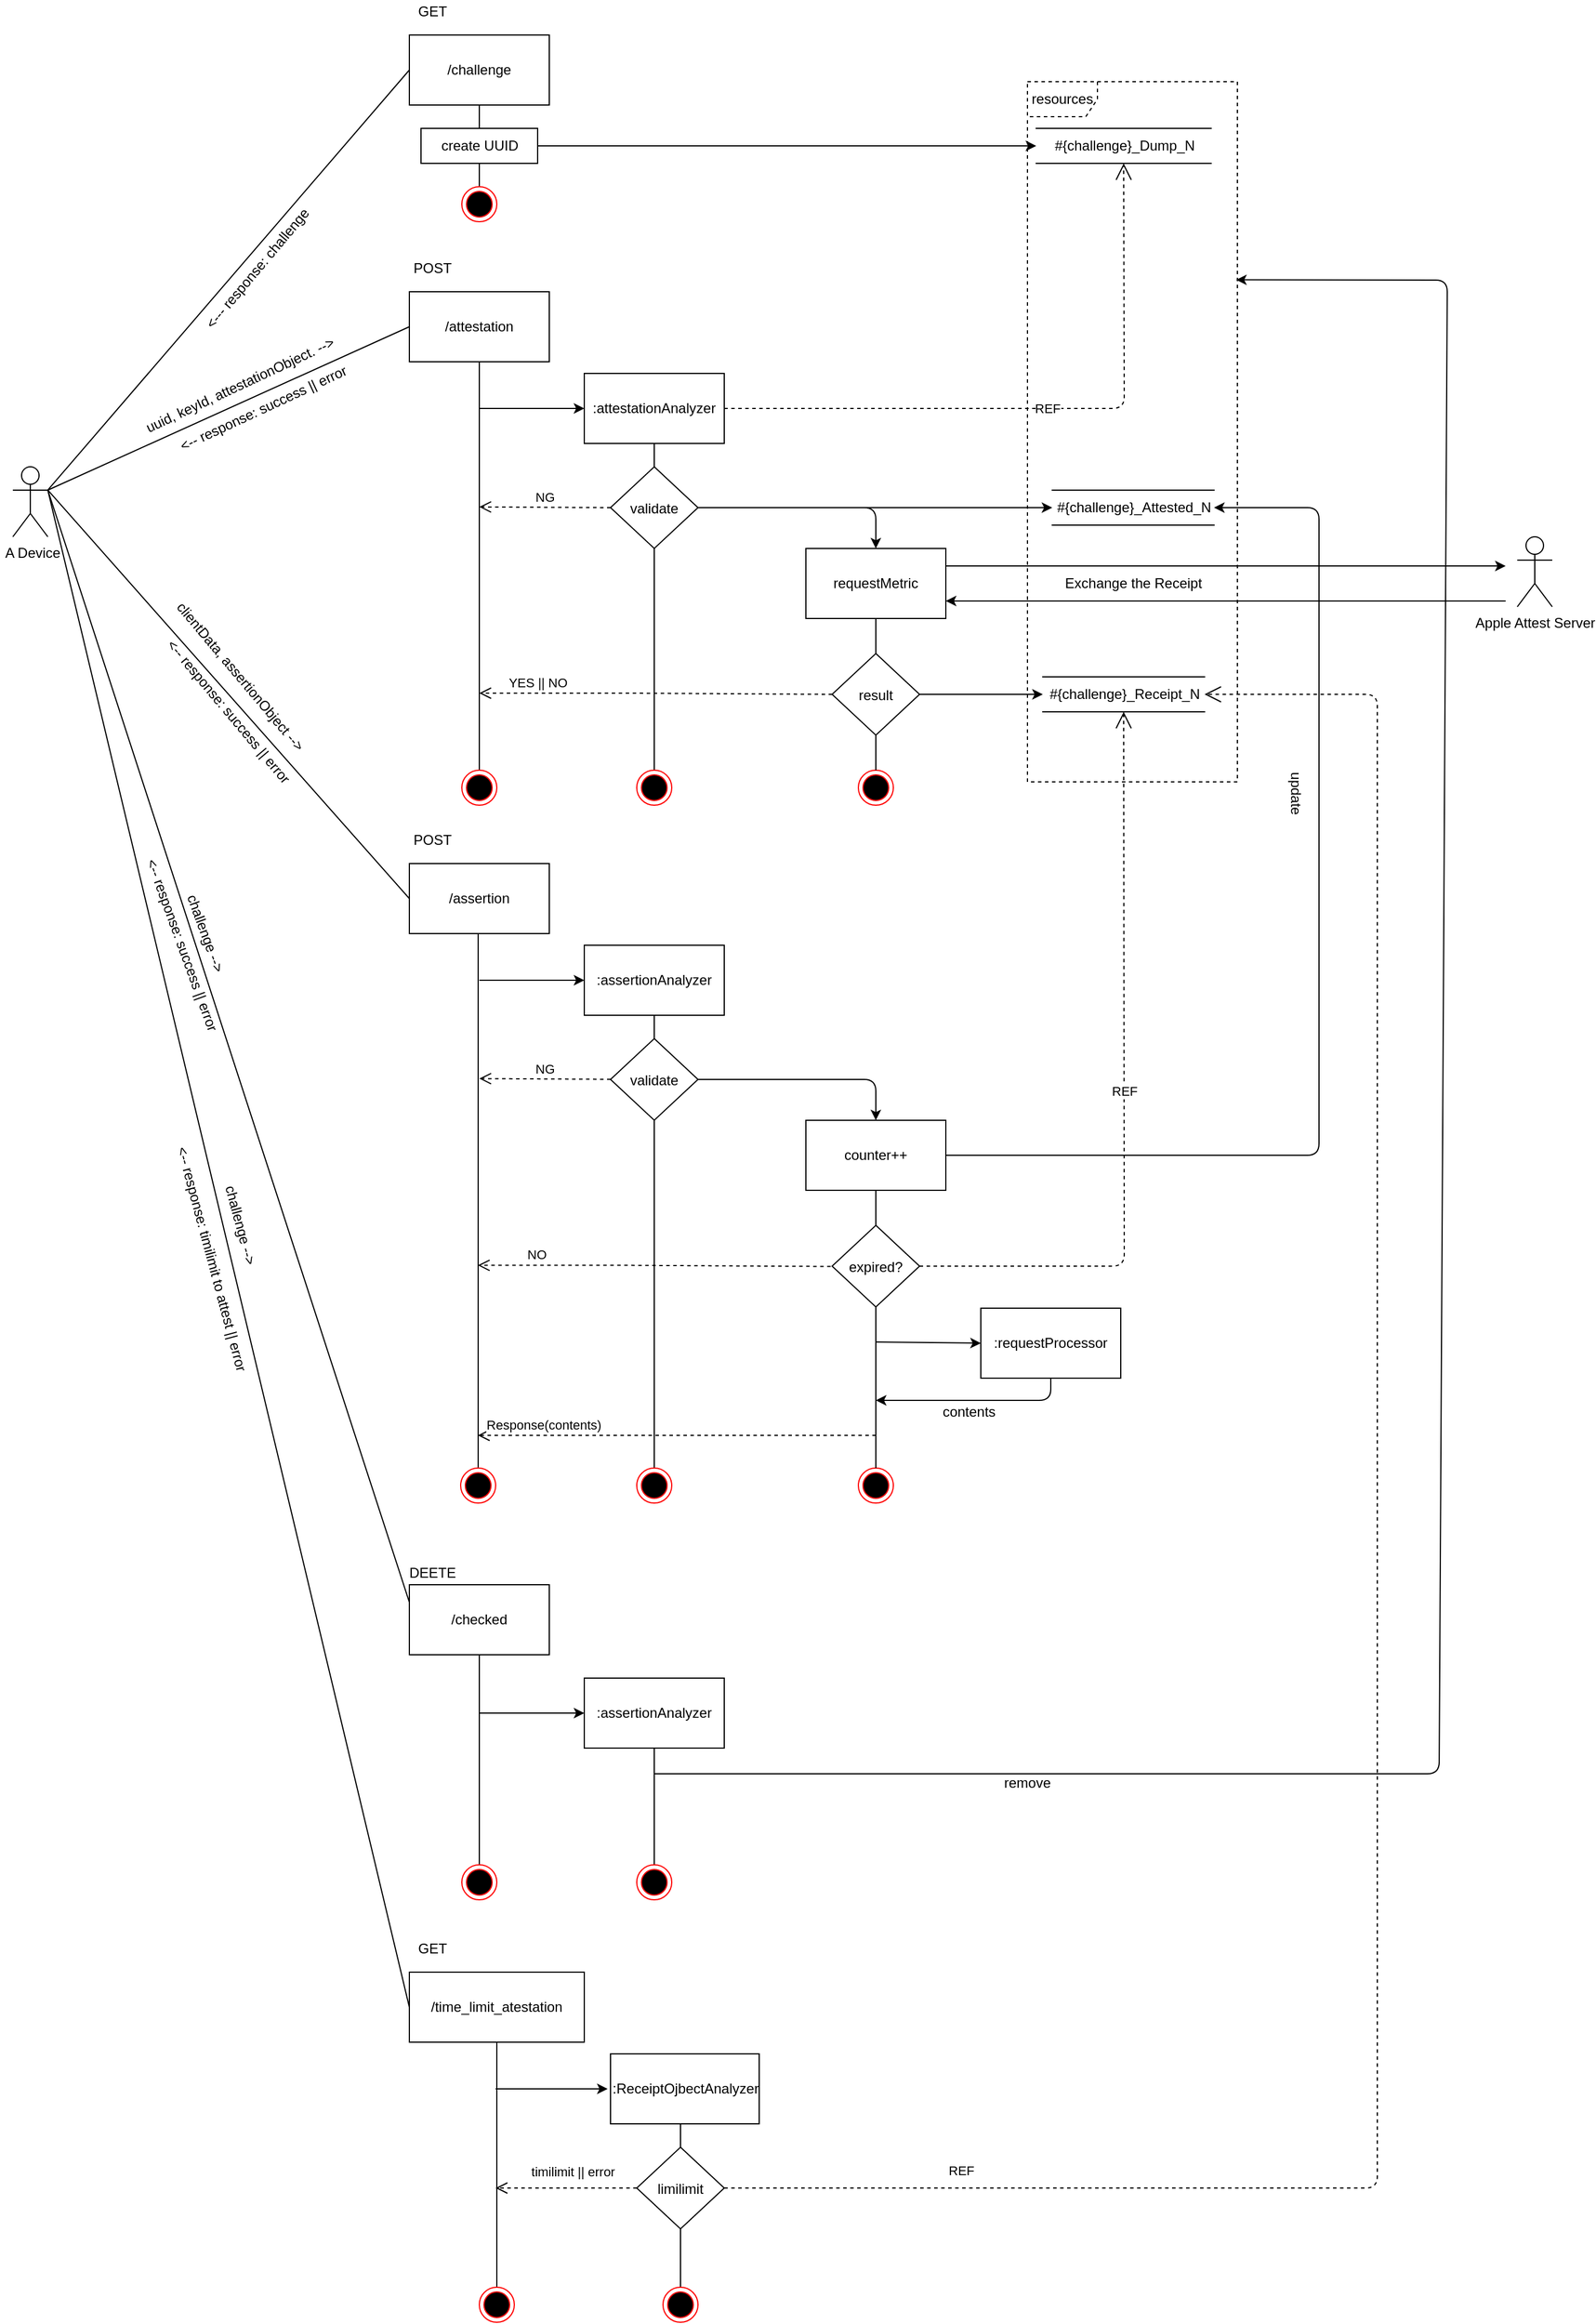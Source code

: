 <mxfile version="13.9.5" type="device"><diagram id="xeEdZKlWWGyRhpcjdb79" name="ページ1"><mxGraphModel dx="1132" dy="678" grid="1" gridSize="10" guides="1" tooltips="1" connect="1" arrows="1" fold="1" page="1" pageScale="1" pageWidth="827" pageHeight="1169" math="0" shadow="0"><root><mxCell id="0"/><mxCell id="1" parent="0"/><mxCell id="tPwSrdJaI9bUuFPpm5t1-88" value="resources" style="shape=umlFrame;whiteSpace=wrap;html=1;dashed=1;" parent="1" vertex="1"><mxGeometry x="900" y="110" width="180" height="600" as="geometry"/></mxCell><mxCell id="tPwSrdJaI9bUuFPpm5t1-20" value="" style="endArrow=none;html=1;" parent="1" edge="1"><mxGeometry width="50" height="50" relative="1" as="geometry"><mxPoint x="430" y="200" as="sourcePoint"/><mxPoint x="430" y="130" as="targetPoint"/></mxGeometry></mxCell><mxCell id="tPwSrdJaI9bUuFPpm5t1-1" value="/challenge" style="rounded=0;whiteSpace=wrap;html=1;" parent="1" vertex="1"><mxGeometry x="370" y="70" width="120" height="60" as="geometry"/></mxCell><mxCell id="tPwSrdJaI9bUuFPpm5t1-2" value="&amp;nbsp;A Device" style="shape=umlActor;verticalLabelPosition=bottom;verticalAlign=top;html=1;outlineConnect=0;" parent="1" vertex="1"><mxGeometry x="30" y="440" width="30" height="60" as="geometry"/></mxCell><mxCell id="tPwSrdJaI9bUuFPpm5t1-5" value="/attestation" style="rounded=0;whiteSpace=wrap;html=1;" parent="1" vertex="1"><mxGeometry x="370" y="290" width="120" height="60" as="geometry"/></mxCell><mxCell id="tPwSrdJaI9bUuFPpm5t1-6" value="/assertion" style="rounded=0;whiteSpace=wrap;html=1;" parent="1" vertex="1"><mxGeometry x="370" y="780" width="120" height="60" as="geometry"/></mxCell><mxCell id="tPwSrdJaI9bUuFPpm5t1-7" value="/checked" style="rounded=0;whiteSpace=wrap;html=1;" parent="1" vertex="1"><mxGeometry x="370" y="1398" width="120" height="60" as="geometry"/></mxCell><mxCell id="tPwSrdJaI9bUuFPpm5t1-9" value="" style="endArrow=none;html=1;exitX=1;exitY=0.333;exitDx=0;exitDy=0;exitPerimeter=0;entryX=0;entryY=0.5;entryDx=0;entryDy=0;" parent="1" source="tPwSrdJaI9bUuFPpm5t1-2" target="tPwSrdJaI9bUuFPpm5t1-1" edge="1"><mxGeometry width="50" height="50" relative="1" as="geometry"><mxPoint x="100" y="240" as="sourcePoint"/><mxPoint x="150" y="190" as="targetPoint"/></mxGeometry></mxCell><mxCell id="tPwSrdJaI9bUuFPpm5t1-10" value="" style="endArrow=none;html=1;entryX=0;entryY=0.5;entryDx=0;entryDy=0;" parent="1" target="tPwSrdJaI9bUuFPpm5t1-5" edge="1"><mxGeometry width="50" height="50" relative="1" as="geometry"><mxPoint x="60" y="460" as="sourcePoint"/><mxPoint x="220" y="80" as="targetPoint"/></mxGeometry></mxCell><mxCell id="tPwSrdJaI9bUuFPpm5t1-11" value="" style="endArrow=none;html=1;entryX=0;entryY=0.5;entryDx=0;entryDy=0;exitX=1;exitY=0.333;exitDx=0;exitDy=0;exitPerimeter=0;" parent="1" source="tPwSrdJaI9bUuFPpm5t1-2" target="tPwSrdJaI9bUuFPpm5t1-6" edge="1"><mxGeometry width="50" height="50" relative="1" as="geometry"><mxPoint x="80" y="250" as="sourcePoint"/><mxPoint x="220" y="290" as="targetPoint"/></mxGeometry></mxCell><mxCell id="tPwSrdJaI9bUuFPpm5t1-12" value="" style="endArrow=none;html=1;entryX=0;entryY=0.25;entryDx=0;entryDy=0;" parent="1" target="tPwSrdJaI9bUuFPpm5t1-7" edge="1"><mxGeometry width="50" height="50" relative="1" as="geometry"><mxPoint x="60" y="460" as="sourcePoint"/><mxPoint x="220" y="530" as="targetPoint"/></mxGeometry></mxCell><mxCell id="tPwSrdJaI9bUuFPpm5t1-13" value="GET" style="text;html=1;strokeColor=none;fillColor=none;align=center;verticalAlign=middle;whiteSpace=wrap;rounded=0;" parent="1" vertex="1"><mxGeometry x="370" y="40" width="40" height="20" as="geometry"/></mxCell><mxCell id="tPwSrdJaI9bUuFPpm5t1-14" value="POST" style="text;html=1;strokeColor=none;fillColor=none;align=center;verticalAlign=middle;whiteSpace=wrap;rounded=0;" parent="1" vertex="1"><mxGeometry x="370" y="260" width="40" height="20" as="geometry"/></mxCell><mxCell id="tPwSrdJaI9bUuFPpm5t1-15" value="POST" style="text;html=1;strokeColor=none;fillColor=none;align=center;verticalAlign=middle;whiteSpace=wrap;rounded=0;" parent="1" vertex="1"><mxGeometry x="370" y="750" width="40" height="20" as="geometry"/></mxCell><mxCell id="tPwSrdJaI9bUuFPpm5t1-16" value="DEETE&lt;br&gt;" style="text;html=1;strokeColor=none;fillColor=none;align=center;verticalAlign=middle;whiteSpace=wrap;rounded=0;" parent="1" vertex="1"><mxGeometry x="370" y="1378" width="40" height="20" as="geometry"/></mxCell><mxCell id="tPwSrdJaI9bUuFPpm5t1-17" value="#{challenge}_Dump_N" style="html=1;dashed=0;whitespace=wrap;shape=partialRectangle;right=0;left=0;" parent="1" vertex="1"><mxGeometry x="907.5" y="150" width="150" height="30" as="geometry"/></mxCell><mxCell id="tPwSrdJaI9bUuFPpm5t1-18" value="create UUID" style="html=1;dashed=0;whitespace=wrap;" parent="1" vertex="1"><mxGeometry x="380" y="150" width="100" height="30" as="geometry"/></mxCell><mxCell id="tPwSrdJaI9bUuFPpm5t1-19" value="" style="endArrow=classic;html=1;entryX=0;entryY=0.5;entryDx=0;entryDy=0;exitX=1;exitY=0.5;exitDx=0;exitDy=0;" parent="1" source="tPwSrdJaI9bUuFPpm5t1-18" target="tPwSrdJaI9bUuFPpm5t1-17" edge="1"><mxGeometry width="50" height="50" relative="1" as="geometry"><mxPoint x="480" y="180" as="sourcePoint"/><mxPoint x="530" y="130" as="targetPoint"/></mxGeometry></mxCell><mxCell id="tPwSrdJaI9bUuFPpm5t1-22" value="&amp;lt;--- response: challenge" style="text;html=1;strokeColor=none;fillColor=none;align=center;verticalAlign=middle;whiteSpace=wrap;rounded=0;rotation=-50;" parent="1" vertex="1"><mxGeometry x="170" y="260" width="140" height="20" as="geometry"/></mxCell><mxCell id="tPwSrdJaI9bUuFPpm5t1-23" value="uuid, keyId, attestationObject. --&amp;gt;" style="text;html=1;strokeColor=none;fillColor=none;align=center;verticalAlign=middle;whiteSpace=wrap;rounded=0;rotation=-25;" parent="1" vertex="1"><mxGeometry x="130" y="360" width="190" height="20" as="geometry"/></mxCell><mxCell id="tPwSrdJaI9bUuFPpm5t1-24" value="" style="endArrow=none;html=1;exitX=0.5;exitY=0;exitDx=0;exitDy=0;" parent="1" source="tPwSrdJaI9bUuFPpm5t1-33" edge="1"><mxGeometry width="50" height="50" relative="1" as="geometry"><mxPoint x="430" y="550" as="sourcePoint"/><mxPoint x="430" y="350.0" as="targetPoint"/></mxGeometry></mxCell><mxCell id="tPwSrdJaI9bUuFPpm5t1-28" value=":attestationAnalyzer" style="rounded=0;whiteSpace=wrap;html=1;" parent="1" vertex="1"><mxGeometry x="520" y="360" width="120" height="60" as="geometry"/></mxCell><mxCell id="tPwSrdJaI9bUuFPpm5t1-29" value="" style="endArrow=none;html=1;exitX=0.5;exitY=0;exitDx=0;exitDy=0;" parent="1" source="tPwSrdJaI9bUuFPpm5t1-34" edge="1"><mxGeometry width="50" height="50" relative="1" as="geometry"><mxPoint x="580" y="450" as="sourcePoint"/><mxPoint x="580" y="420" as="targetPoint"/></mxGeometry></mxCell><mxCell id="tPwSrdJaI9bUuFPpm5t1-32" value="" style="ellipse;html=1;shape=endState;fillColor=#000000;strokeColor=#ff0000;" parent="1" vertex="1"><mxGeometry x="415" y="200" width="30" height="30" as="geometry"/></mxCell><mxCell id="tPwSrdJaI9bUuFPpm5t1-33" value="" style="ellipse;html=1;shape=endState;fillColor=#000000;strokeColor=#ff0000;" parent="1" vertex="1"><mxGeometry x="415" y="700" width="30" height="30" as="geometry"/></mxCell><mxCell id="tPwSrdJaI9bUuFPpm5t1-34" value="" style="ellipse;html=1;shape=endState;fillColor=#000000;strokeColor=#ff0000;" parent="1" vertex="1"><mxGeometry x="565" y="700" width="30" height="30" as="geometry"/></mxCell><mxCell id="tPwSrdJaI9bUuFPpm5t1-35" value="" style="endArrow=classic;html=1;entryX=0;entryY=0.5;entryDx=0;entryDy=0;" parent="1" target="tPwSrdJaI9bUuFPpm5t1-28" edge="1"><mxGeometry width="50" height="50" relative="1" as="geometry"><mxPoint x="430" y="390" as="sourcePoint"/><mxPoint x="510" y="470" as="targetPoint"/></mxGeometry></mxCell><mxCell id="tPwSrdJaI9bUuFPpm5t1-37" value="NG" style="html=1;verticalAlign=bottom;endArrow=open;dashed=1;endSize=8;exitX=0;exitY=0.5;exitDx=0;exitDy=0;" parent="1" source="tPwSrdJaI9bUuFPpm5t1-39" edge="1"><mxGeometry relative="1" as="geometry"><mxPoint x="520" y="474.41" as="sourcePoint"/><mxPoint x="430" y="474.41" as="targetPoint"/></mxGeometry></mxCell><mxCell id="tPwSrdJaI9bUuFPpm5t1-38" value="&amp;lt;-- response: success || error" style="text;html=1;strokeColor=none;fillColor=none;align=center;verticalAlign=middle;whiteSpace=wrap;rounded=0;rotation=-25;" parent="1" vertex="1"><mxGeometry x="150" y="380" width="190" height="20" as="geometry"/></mxCell><mxCell id="tPwSrdJaI9bUuFPpm5t1-39" value="validate" style="rhombus;" parent="1" vertex="1"><mxGeometry x="542.5" y="440" width="75" height="70" as="geometry"/></mxCell><mxCell id="tPwSrdJaI9bUuFPpm5t1-40" value="" style="endArrow=classic;html=1;entryX=0;entryY=0.5;entryDx=0;entryDy=0;exitX=1;exitY=0.5;exitDx=0;exitDy=0;" parent="1" target="tPwSrdJaI9bUuFPpm5t1-41" edge="1"><mxGeometry width="50" height="50" relative="1" as="geometry"><mxPoint x="617.5" y="475.0" as="sourcePoint"/><mxPoint x="667.5" y="440" as="targetPoint"/></mxGeometry></mxCell><mxCell id="tPwSrdJaI9bUuFPpm5t1-41" value="#{challenge}_Attested_N" style="html=1;dashed=0;whitespace=wrap;shape=partialRectangle;right=0;left=0;" parent="1" vertex="1"><mxGeometry x="921.25" y="460" width="138.75" height="30" as="geometry"/></mxCell><mxCell id="tPwSrdJaI9bUuFPpm5t1-42" value="REF" style="endArrow=open;endSize=12;dashed=1;html=1;entryX=0.5;entryY=1;entryDx=0;entryDy=0;" parent="1" target="tPwSrdJaI9bUuFPpm5t1-17" edge="1"><mxGeometry width="160" relative="1" as="geometry"><mxPoint x="640" y="390" as="sourcePoint"/><mxPoint x="800" y="390" as="targetPoint"/><Array as="points"><mxPoint x="660" y="390"/><mxPoint x="983" y="390"/></Array></mxGeometry></mxCell><mxCell id="tPwSrdJaI9bUuFPpm5t1-43" value="YES || NO" style="html=1;verticalAlign=bottom;endArrow=open;dashed=1;endSize=8;exitX=0;exitY=0.5;exitDx=0;exitDy=0;" parent="1" source="tPwSrdJaI9bUuFPpm5t1-44" edge="1"><mxGeometry x="0.669" relative="1" as="geometry"><mxPoint x="750" y="634.41" as="sourcePoint"/><mxPoint x="430" y="634" as="targetPoint"/><Array as="points"><mxPoint x="560" y="634"/></Array><mxPoint as="offset"/></mxGeometry></mxCell><mxCell id="tPwSrdJaI9bUuFPpm5t1-45" value="" style="endArrow=classic;html=1;entryX=0;entryY=0.5;entryDx=0;entryDy=0;exitX=1;exitY=0.5;exitDx=0;exitDy=0;" parent="1" source="tPwSrdJaI9bUuFPpm5t1-44" target="tPwSrdJaI9bUuFPpm5t1-46" edge="1"><mxGeometry width="50" height="50" relative="1" as="geometry"><mxPoint x="578.75" y="595" as="sourcePoint"/><mxPoint x="628.75" y="560" as="targetPoint"/></mxGeometry></mxCell><mxCell id="tPwSrdJaI9bUuFPpm5t1-46" value="#{challenge}_Receipt_N" style="html=1;dashed=0;whitespace=wrap;shape=partialRectangle;right=0;left=0;" parent="1" vertex="1"><mxGeometry x="913.13" y="620" width="138.75" height="30" as="geometry"/></mxCell><mxCell id="tPwSrdJaI9bUuFPpm5t1-47" value="requestMetric" style="rounded=0;whiteSpace=wrap;html=1;" parent="1" vertex="1"><mxGeometry x="710" y="510" width="120" height="60" as="geometry"/></mxCell><mxCell id="tPwSrdJaI9bUuFPpm5t1-48" value="" style="endArrow=none;html=1;exitX=0.5;exitY=0;exitDx=0;exitDy=0;" parent="1" source="tPwSrdJaI9bUuFPpm5t1-44" edge="1"><mxGeometry width="50" height="50" relative="1" as="geometry"><mxPoint x="770" y="600" as="sourcePoint"/><mxPoint x="770" y="570" as="targetPoint"/></mxGeometry></mxCell><mxCell id="tPwSrdJaI9bUuFPpm5t1-49" value="" style="ellipse;html=1;shape=endState;fillColor=#000000;strokeColor=#ff0000;" parent="1" vertex="1"><mxGeometry x="755" y="700" width="30" height="30" as="geometry"/></mxCell><mxCell id="tPwSrdJaI9bUuFPpm5t1-44" value="result" style="rhombus;" parent="1" vertex="1"><mxGeometry x="732.5" y="600" width="75" height="70" as="geometry"/></mxCell><mxCell id="tPwSrdJaI9bUuFPpm5t1-50" value="" style="endArrow=none;html=1;exitX=0.5;exitY=0;exitDx=0;exitDy=0;" parent="1" source="tPwSrdJaI9bUuFPpm5t1-49" target="tPwSrdJaI9bUuFPpm5t1-44" edge="1"><mxGeometry width="50" height="50" relative="1" as="geometry"><mxPoint x="770" y="950" as="sourcePoint"/><mxPoint x="770" y="570" as="targetPoint"/></mxGeometry></mxCell><mxCell id="tPwSrdJaI9bUuFPpm5t1-52" value="" style="endArrow=classic;html=1;entryX=0.5;entryY=0;entryDx=0;entryDy=0;exitX=1;exitY=0.5;exitDx=0;exitDy=0;" parent="1" source="tPwSrdJaI9bUuFPpm5t1-39" target="tPwSrdJaI9bUuFPpm5t1-47" edge="1"><mxGeometry width="50" height="50" relative="1" as="geometry"><mxPoint x="627.5" y="485" as="sourcePoint"/><mxPoint x="970" y="485" as="targetPoint"/><Array as="points"><mxPoint x="770" y="475"/></Array></mxGeometry></mxCell><mxCell id="tPwSrdJaI9bUuFPpm5t1-54" value="clientData, assertionObject --&amp;gt;" style="text;html=1;strokeColor=none;fillColor=none;align=center;verticalAlign=middle;whiteSpace=wrap;rounded=0;rotation=50;" parent="1" vertex="1"><mxGeometry x="130" y="610" width="190" height="20" as="geometry"/></mxCell><mxCell id="tPwSrdJaI9bUuFPpm5t1-55" value="&amp;lt;-- response: success || error" style="text;html=1;strokeColor=none;fillColor=none;align=center;verticalAlign=middle;whiteSpace=wrap;rounded=0;rotation=50;" parent="1" vertex="1"><mxGeometry x="120" y="640" width="190" height="20" as="geometry"/></mxCell><mxCell id="tPwSrdJaI9bUuFPpm5t1-57" value="&amp;lt;-- response: success || error" style="text;html=1;strokeColor=none;fillColor=none;align=center;verticalAlign=middle;whiteSpace=wrap;rounded=0;rotation=70;" parent="1" vertex="1"><mxGeometry x="80" y="840" width="190" height="20" as="geometry"/></mxCell><mxCell id="tPwSrdJaI9bUuFPpm5t1-58" value="challenge --&amp;gt;&lt;br&gt;" style="text;html=1;strokeColor=none;fillColor=none;align=center;verticalAlign=middle;whiteSpace=wrap;rounded=0;rotation=70;" parent="1" vertex="1"><mxGeometry x="150" y="830" width="90" height="20" as="geometry"/></mxCell><mxCell id="tPwSrdJaI9bUuFPpm5t1-59" value="" style="endArrow=none;html=1;exitX=0.5;exitY=0;exitDx=0;exitDy=0;" parent="1" source="tPwSrdJaI9bUuFPpm5t1-60" edge="1"><mxGeometry width="50" height="50" relative="1" as="geometry"><mxPoint x="429" y="1040" as="sourcePoint"/><mxPoint x="429.0" y="840" as="targetPoint"/></mxGeometry></mxCell><mxCell id="tPwSrdJaI9bUuFPpm5t1-60" value="" style="ellipse;html=1;shape=endState;fillColor=#000000;strokeColor=#ff0000;" parent="1" vertex="1"><mxGeometry x="414" y="1298" width="30" height="30" as="geometry"/></mxCell><mxCell id="tPwSrdJaI9bUuFPpm5t1-61" value="" style="endArrow=classic;html=1;entryX=0;entryY=0.5;entryDx=0;entryDy=0;" parent="1" target="tPwSrdJaI9bUuFPpm5t1-62" edge="1"><mxGeometry width="50" height="50" relative="1" as="geometry"><mxPoint x="430.0" y="880" as="sourcePoint"/><mxPoint x="510" y="960" as="targetPoint"/></mxGeometry></mxCell><mxCell id="tPwSrdJaI9bUuFPpm5t1-62" value=":assertionAnalyzer" style="rounded=0;whiteSpace=wrap;html=1;" parent="1" vertex="1"><mxGeometry x="520" y="850" width="120" height="60" as="geometry"/></mxCell><mxCell id="tPwSrdJaI9bUuFPpm5t1-63" value="" style="endArrow=none;html=1;exitX=0.5;exitY=0;exitDx=0;exitDy=0;" parent="1" source="tPwSrdJaI9bUuFPpm5t1-64" edge="1"><mxGeometry width="50" height="50" relative="1" as="geometry"><mxPoint x="580" y="940" as="sourcePoint"/><mxPoint x="580.0" y="910" as="targetPoint"/></mxGeometry></mxCell><mxCell id="tPwSrdJaI9bUuFPpm5t1-64" value="" style="ellipse;html=1;shape=endState;fillColor=#000000;strokeColor=#ff0000;" parent="1" vertex="1"><mxGeometry x="565" y="1298" width="30" height="30" as="geometry"/></mxCell><mxCell id="tPwSrdJaI9bUuFPpm5t1-65" value="validate" style="rhombus;" parent="1" vertex="1"><mxGeometry x="542.5" y="930" width="75" height="70" as="geometry"/></mxCell><mxCell id="tPwSrdJaI9bUuFPpm5t1-66" value="" style="endArrow=classic;html=1;exitX=1;exitY=0.5;exitDx=0;exitDy=0;entryX=1;entryY=0.5;entryDx=0;entryDy=0;" parent="1" source="tPwSrdJaI9bUuFPpm5t1-70" target="tPwSrdJaI9bUuFPpm5t1-41" edge="1"><mxGeometry width="50" height="50" relative="1" as="geometry"><mxPoint x="617.5" y="965" as="sourcePoint"/><mxPoint x="1050" y="470" as="targetPoint"/><Array as="points"><mxPoint x="1150" y="1030"/><mxPoint x="1150" y="475"/></Array></mxGeometry></mxCell><mxCell id="tPwSrdJaI9bUuFPpm5t1-70" value="counter++" style="rounded=0;whiteSpace=wrap;html=1;" parent="1" vertex="1"><mxGeometry x="710" y="1000" width="120" height="60" as="geometry"/></mxCell><mxCell id="tPwSrdJaI9bUuFPpm5t1-71" value="" style="endArrow=none;html=1;exitX=0.5;exitY=0;exitDx=0;exitDy=0;" parent="1" source="tPwSrdJaI9bUuFPpm5t1-73" edge="1"><mxGeometry width="50" height="50" relative="1" as="geometry"><mxPoint x="770" y="1090" as="sourcePoint"/><mxPoint x="770.0" y="1060" as="targetPoint"/></mxGeometry></mxCell><mxCell id="tPwSrdJaI9bUuFPpm5t1-72" value="" style="ellipse;html=1;shape=endState;fillColor=#000000;strokeColor=#ff0000;" parent="1" vertex="1"><mxGeometry x="755" y="1298" width="30" height="30" as="geometry"/></mxCell><mxCell id="tPwSrdJaI9bUuFPpm5t1-73" value="expired?" style="rhombus;" parent="1" vertex="1"><mxGeometry x="732.5" y="1090" width="75" height="70" as="geometry"/></mxCell><mxCell id="tPwSrdJaI9bUuFPpm5t1-74" value="" style="endArrow=none;html=1;exitX=0.5;exitY=0;exitDx=0;exitDy=0;entryX=0.5;entryY=1;entryDx=0;entryDy=0;" parent="1" source="tPwSrdJaI9bUuFPpm5t1-72" target="tPwSrdJaI9bUuFPpm5t1-73" edge="1"><mxGeometry width="50" height="50" relative="1" as="geometry"><mxPoint x="770" y="1548" as="sourcePoint"/><mxPoint x="770" y="1268" as="targetPoint"/></mxGeometry></mxCell><mxCell id="tPwSrdJaI9bUuFPpm5t1-75" value="" style="endArrow=classic;html=1;entryX=0.5;entryY=0;entryDx=0;entryDy=0;exitX=1;exitY=0.5;exitDx=0;exitDy=0;" parent="1" source="tPwSrdJaI9bUuFPpm5t1-65" target="tPwSrdJaI9bUuFPpm5t1-70" edge="1"><mxGeometry width="50" height="50" relative="1" as="geometry"><mxPoint x="627.5" y="975" as="sourcePoint"/><mxPoint x="970" y="975" as="targetPoint"/><Array as="points"><mxPoint x="770" y="965"/></Array></mxGeometry></mxCell><mxCell id="tPwSrdJaI9bUuFPpm5t1-76" value="NO" style="html=1;verticalAlign=bottom;endArrow=open;dashed=1;endSize=8;exitX=0;exitY=0.5;exitDx=0;exitDy=0;" parent="1" edge="1"><mxGeometry x="0.669" relative="1" as="geometry"><mxPoint x="731.25" y="1125.29" as="sourcePoint"/><mxPoint x="428.75" y="1124.29" as="targetPoint"/><Array as="points"><mxPoint x="558.75" y="1124.29"/></Array><mxPoint as="offset"/></mxGeometry></mxCell><mxCell id="tPwSrdJaI9bUuFPpm5t1-77" value="NG" style="html=1;verticalAlign=bottom;endArrow=open;dashed=1;endSize=8;exitX=0;exitY=0.5;exitDx=0;exitDy=0;" parent="1" edge="1"><mxGeometry relative="1" as="geometry"><mxPoint x="542.5" y="964.88" as="sourcePoint"/><mxPoint x="430.0" y="964.29" as="targetPoint"/></mxGeometry></mxCell><mxCell id="tPwSrdJaI9bUuFPpm5t1-78" value="update" style="text;html=1;strokeColor=none;fillColor=none;align=center;verticalAlign=middle;whiteSpace=wrap;rounded=0;rotation=90;" parent="1" vertex="1"><mxGeometry x="1110" y="710" width="40" height="20" as="geometry"/></mxCell><mxCell id="tPwSrdJaI9bUuFPpm5t1-80" value="REF" style="endArrow=open;endSize=12;dashed=1;html=1;entryX=0.5;entryY=1;entryDx=0;entryDy=0;exitX=1;exitY=0.5;exitDx=0;exitDy=0;" parent="1" source="tPwSrdJaI9bUuFPpm5t1-73" target="tPwSrdJaI9bUuFPpm5t1-46" edge="1"><mxGeometry width="160" relative="1" as="geometry"><mxPoint x="950.0" y="1125" as="sourcePoint"/><mxPoint x="970.0" y="935" as="targetPoint"/><Array as="points"><mxPoint x="983" y="1125"/></Array></mxGeometry></mxCell><mxCell id="tPwSrdJaI9bUuFPpm5t1-81" value="" style="endArrow=none;html=1;exitX=0.5;exitY=0;exitDx=0;exitDy=0;entryX=0.5;entryY=1;entryDx=0;entryDy=0;" parent="1" source="tPwSrdJaI9bUuFPpm5t1-82" target="tPwSrdJaI9bUuFPpm5t1-7" edge="1"><mxGeometry width="50" height="50" relative="1" as="geometry"><mxPoint x="430" y="1668" as="sourcePoint"/><mxPoint x="430" y="1468" as="targetPoint"/></mxGeometry></mxCell><mxCell id="tPwSrdJaI9bUuFPpm5t1-82" value="" style="ellipse;html=1;shape=endState;fillColor=#000000;strokeColor=#ff0000;" parent="1" vertex="1"><mxGeometry x="415" y="1638" width="30" height="30" as="geometry"/></mxCell><mxCell id="tPwSrdJaI9bUuFPpm5t1-83" value=":assertionAnalyzer" style="rounded=0;whiteSpace=wrap;html=1;" parent="1" vertex="1"><mxGeometry x="520" y="1478" width="120" height="60" as="geometry"/></mxCell><mxCell id="tPwSrdJaI9bUuFPpm5t1-84" value="" style="endArrow=classic;html=1;entryX=0;entryY=0.5;entryDx=0;entryDy=0;" parent="1" target="tPwSrdJaI9bUuFPpm5t1-83" edge="1"><mxGeometry width="50" height="50" relative="1" as="geometry"><mxPoint x="430.0" y="1508" as="sourcePoint"/><mxPoint x="510" y="1588" as="targetPoint"/></mxGeometry></mxCell><mxCell id="tPwSrdJaI9bUuFPpm5t1-85" value="" style="endArrow=none;html=1;exitX=0.5;exitY=0;exitDx=0;exitDy=0;" parent="1" source="tPwSrdJaI9bUuFPpm5t1-86" edge="1"><mxGeometry width="50" height="50" relative="1" as="geometry"><mxPoint x="580" y="1668" as="sourcePoint"/><mxPoint x="580" y="1538" as="targetPoint"/></mxGeometry></mxCell><mxCell id="tPwSrdJaI9bUuFPpm5t1-86" value="" style="ellipse;html=1;shape=endState;fillColor=#000000;strokeColor=#ff0000;" parent="1" vertex="1"><mxGeometry x="565" y="1638" width="30" height="30" as="geometry"/></mxCell><mxCell id="tPwSrdJaI9bUuFPpm5t1-90" value="" style="endArrow=classic;html=1;entryX=0.994;entryY=0.283;entryDx=0;entryDy=0;entryPerimeter=0;" parent="1" target="tPwSrdJaI9bUuFPpm5t1-88" edge="1"><mxGeometry width="50" height="50" relative="1" as="geometry"><mxPoint x="580" y="1560" as="sourcePoint"/><mxPoint x="1146.25" y="927.5" as="targetPoint"/><Array as="points"><mxPoint x="1253" y="1560"/><mxPoint x="1260" y="280"/></Array></mxGeometry></mxCell><mxCell id="tPwSrdJaI9bUuFPpm5t1-91" value="remove" style="text;html=1;strokeColor=none;fillColor=none;align=center;verticalAlign=middle;whiteSpace=wrap;rounded=0;dashed=1;" parent="1" vertex="1"><mxGeometry x="880" y="1558" width="40" height="20" as="geometry"/></mxCell><mxCell id="Fn88HeUUDQNS9dGK0EL4-1" value="Apple Attest Server" style="shape=umlActor;verticalLabelPosition=bottom;verticalAlign=top;html=1;outlineConnect=0;" parent="1" vertex="1"><mxGeometry x="1320" y="500" width="30" height="60" as="geometry"/></mxCell><mxCell id="Fn88HeUUDQNS9dGK0EL4-3" value="" style="endArrow=classic;html=1;exitX=1;exitY=0.25;exitDx=0;exitDy=0;" parent="1" source="tPwSrdJaI9bUuFPpm5t1-47" edge="1"><mxGeometry width="50" height="50" relative="1" as="geometry"><mxPoint x="1100" y="570" as="sourcePoint"/><mxPoint x="1310" y="525" as="targetPoint"/></mxGeometry></mxCell><mxCell id="Fn88HeUUDQNS9dGK0EL4-4" value="" style="endArrow=classic;html=1;entryX=1;entryY=0.75;entryDx=0;entryDy=0;" parent="1" target="tPwSrdJaI9bUuFPpm5t1-47" edge="1"><mxGeometry width="50" height="50" relative="1" as="geometry"><mxPoint x="1310" y="555" as="sourcePoint"/><mxPoint x="1150" y="520" as="targetPoint"/></mxGeometry></mxCell><mxCell id="Fn88HeUUDQNS9dGK0EL4-5" value="Exchange the Receipt" style="text;html=1;strokeColor=none;fillColor=none;align=center;verticalAlign=middle;whiteSpace=wrap;rounded=0;" parent="1" vertex="1"><mxGeometry x="921.25" y="530" width="140" height="20" as="geometry"/></mxCell><mxCell id="Pwu6OuOZgejzRdbelPRf-1" value="" style="endArrow=classic;html=1;entryX=0;entryY=0.5;entryDx=0;entryDy=0;" parent="1" target="Pwu6OuOZgejzRdbelPRf-2" edge="1"><mxGeometry width="50" height="50" relative="1" as="geometry"><mxPoint x="770.0" y="1190" as="sourcePoint"/><mxPoint x="850" y="1270" as="targetPoint"/></mxGeometry></mxCell><mxCell id="Pwu6OuOZgejzRdbelPRf-2" value=":requestProcessor" style="rounded=0;whiteSpace=wrap;html=1;" parent="1" vertex="1"><mxGeometry x="860" y="1161" width="120" height="60" as="geometry"/></mxCell><mxCell id="Pwu6OuOZgejzRdbelPRf-3" value="" style="endArrow=classic;html=1;exitX=0.5;exitY=1;exitDx=0;exitDy=0;" parent="1" source="Pwu6OuOZgejzRdbelPRf-2" edge="1"><mxGeometry width="50" height="50" relative="1" as="geometry"><mxPoint x="921.25" y="1260" as="sourcePoint"/><mxPoint x="770" y="1240" as="targetPoint"/><Array as="points"><mxPoint x="920" y="1240"/></Array></mxGeometry></mxCell><mxCell id="Pwu6OuOZgejzRdbelPRf-4" value="Response(contents)" style="html=1;verticalAlign=bottom;endArrow=open;dashed=1;endSize=8;" parent="1" edge="1"><mxGeometry x="0.669" relative="1" as="geometry"><mxPoint x="770" y="1270" as="sourcePoint"/><mxPoint x="428.75" y="1270" as="targetPoint"/><Array as="points"><mxPoint x="558.75" y="1270"/></Array><mxPoint as="offset"/></mxGeometry></mxCell><mxCell id="Pwu6OuOZgejzRdbelPRf-5" value="contents" style="text;html=1;strokeColor=none;fillColor=none;align=center;verticalAlign=middle;whiteSpace=wrap;rounded=0;" parent="1" vertex="1"><mxGeometry x="830" y="1240" width="40" height="20" as="geometry"/></mxCell><mxCell id="pzX6q34K8pO-HRWD1rWP-1" value="" style="endArrow=none;html=1;entryX=0.5;entryY=1;entryDx=0;entryDy=0;exitX=0.5;exitY=0;exitDx=0;exitDy=0;" parent="1" source="pzX6q34K8pO-HRWD1rWP-5" target="pzX6q34K8pO-HRWD1rWP-2" edge="1"><mxGeometry width="50" height="50" relative="1" as="geometry"><mxPoint x="430" y="1860" as="sourcePoint"/><mxPoint x="430" y="1790" as="targetPoint"/></mxGeometry></mxCell><mxCell id="pzX6q34K8pO-HRWD1rWP-2" value="/time_limit_atestation" style="rounded=0;whiteSpace=wrap;html=1;" parent="1" vertex="1"><mxGeometry x="370" y="1730" width="150" height="60" as="geometry"/></mxCell><mxCell id="pzX6q34K8pO-HRWD1rWP-3" value="GET" style="text;html=1;strokeColor=none;fillColor=none;align=center;verticalAlign=middle;whiteSpace=wrap;rounded=0;" parent="1" vertex="1"><mxGeometry x="370" y="1700" width="40" height="20" as="geometry"/></mxCell><mxCell id="pzX6q34K8pO-HRWD1rWP-5" value="" style="ellipse;html=1;shape=endState;fillColor=#000000;strokeColor=#ff0000;" parent="1" vertex="1"><mxGeometry x="430" y="2000" width="30" height="30" as="geometry"/></mxCell><mxCell id="pzX6q34K8pO-HRWD1rWP-6" value=":ReceiptOjbectAnalyzer" style="rounded=0;whiteSpace=wrap;html=1;" parent="1" vertex="1"><mxGeometry x="542.5" y="1800" width="127.5" height="60" as="geometry"/></mxCell><mxCell id="pzX6q34K8pO-HRWD1rWP-7" value="" style="endArrow=none;html=1;exitX=0.5;exitY=0;exitDx=0;exitDy=0;" parent="1" source="pzX6q34K8pO-HRWD1rWP-8" edge="1"><mxGeometry width="50" height="50" relative="1" as="geometry"><mxPoint x="602.5" y="1890" as="sourcePoint"/><mxPoint x="602.5" y="1860" as="targetPoint"/></mxGeometry></mxCell><mxCell id="pzX6q34K8pO-HRWD1rWP-8" value="" style="ellipse;html=1;shape=endState;fillColor=#000000;strokeColor=#ff0000;" parent="1" vertex="1"><mxGeometry x="587.5" y="2000" width="30" height="30" as="geometry"/></mxCell><mxCell id="pzX6q34K8pO-HRWD1rWP-9" value="limilimit" style="rhombus;" parent="1" vertex="1"><mxGeometry x="565" y="1880" width="75" height="70" as="geometry"/></mxCell><mxCell id="pzX6q34K8pO-HRWD1rWP-10" value="" style="endArrow=classic;html=1;" parent="1" edge="1"><mxGeometry width="50" height="50" relative="1" as="geometry"><mxPoint x="444" y="1830" as="sourcePoint"/><mxPoint x="540" y="1830" as="targetPoint"/></mxGeometry></mxCell><mxCell id="pzX6q34K8pO-HRWD1rWP-11" value="timilimit || error" style="html=1;verticalAlign=bottom;endArrow=open;dashed=1;endSize=8;exitX=0;exitY=0.5;exitDx=0;exitDy=0;" parent="1" source="pzX6q34K8pO-HRWD1rWP-9" edge="1"><mxGeometry x="-0.091" y="-5" relative="1" as="geometry"><mxPoint x="746.5" y="1921" as="sourcePoint"/><mxPoint x="444" y="1915" as="targetPoint"/><mxPoint as="offset"/></mxGeometry></mxCell><mxCell id="pzX6q34K8pO-HRWD1rWP-12" value="REF" style="endArrow=open;endSize=12;dashed=1;html=1;entryX=1;entryY=0.5;entryDx=0;entryDy=0;exitX=1;exitY=0.5;exitDx=0;exitDy=0;" parent="1" source="pzX6q34K8pO-HRWD1rWP-9" target="tPwSrdJaI9bUuFPpm5t1-46" edge="1"><mxGeometry x="-0.796" y="15" width="160" relative="1" as="geometry"><mxPoint x="770" y="1700" as="sourcePoint"/><mxPoint x="992.5" y="190" as="targetPoint"/><Array as="points"><mxPoint x="1200" y="1915"/><mxPoint x="1200" y="635"/></Array><mxPoint as="offset"/></mxGeometry></mxCell><mxCell id="pzX6q34K8pO-HRWD1rWP-14" value="challenge --&amp;gt;&lt;br&gt;" style="text;html=1;strokeColor=none;fillColor=none;align=center;verticalAlign=middle;whiteSpace=wrap;rounded=0;rotation=75;" parent="1" vertex="1"><mxGeometry x="180" y="1080" width="90" height="20" as="geometry"/></mxCell><mxCell id="XyX-9xePsta5LvPqcxHW-1" value="&amp;lt;-- response: timilimit to attest || error" style="text;html=1;strokeColor=none;fillColor=none;align=center;verticalAlign=middle;whiteSpace=wrap;rounded=0;rotation=75;" parent="1" vertex="1"><mxGeometry x="85.18" y="1109.32" width="230" height="20" as="geometry"/></mxCell><mxCell id="XyX-9xePsta5LvPqcxHW-3" value="" style="endArrow=none;html=1;entryX=0;entryY=0.5;entryDx=0;entryDy=0;" parent="1" target="pzX6q34K8pO-HRWD1rWP-2" edge="1"><mxGeometry width="50" height="50" relative="1" as="geometry"><mxPoint x="60" y="460" as="sourcePoint"/><mxPoint x="350" y="1710" as="targetPoint"/></mxGeometry></mxCell></root></mxGraphModel></diagram></mxfile>